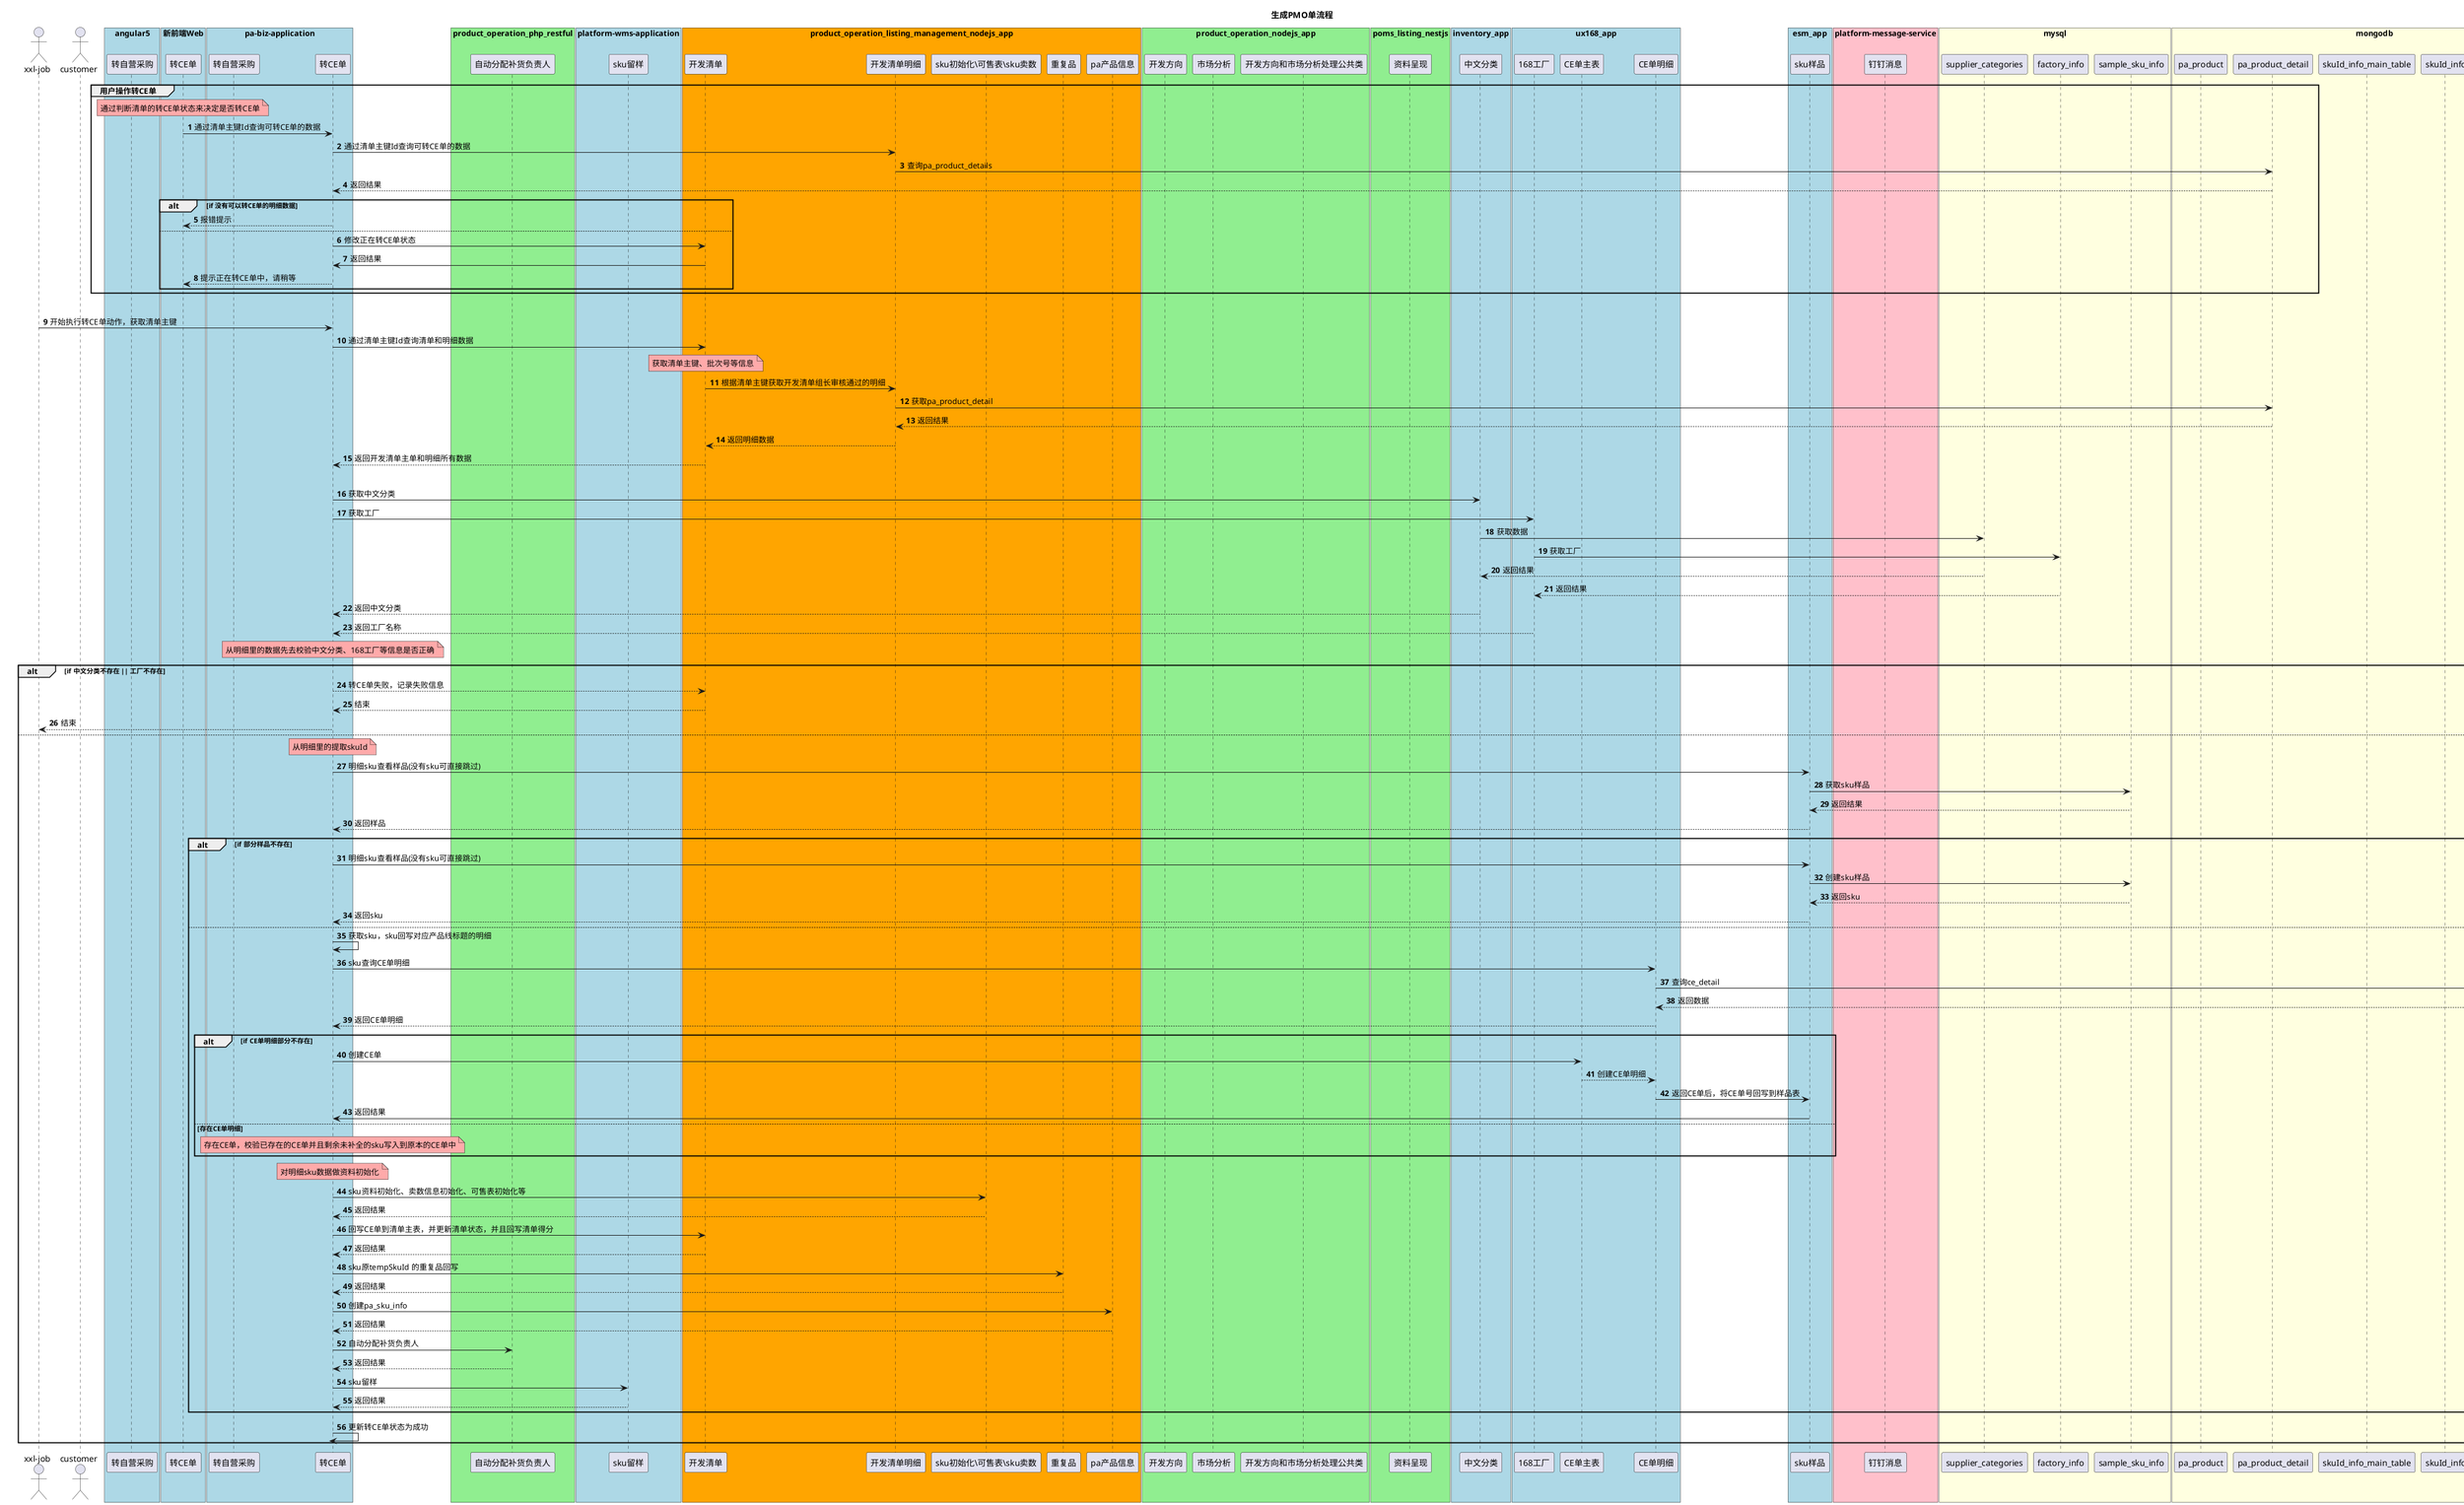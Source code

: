 @startuml
'语雀文档
'https://ux168.yuque.com/hgi29i/zv5uea/dvxvegcg1ea6vcub
title 生成PMO单流程
autonumber

actor "xxl-job" as job
actor "customer" as customer

box "angular5" #lightBlue
participant "转自营采购" as web1
end box

box "新前端Web" #lightBlue
participant "转CE单" as web2
end box

box "pa-biz-application" #lightBlue
participant "转自营采购" as java1
participant "转CE单" as java2
end box

box "product_operation_php_restful" #lightGreen
participant "自动分配补货负责人" as php1
end box

box "platform-wms-application" #lightBlue
participant "sku留样" as java3
end box


box "product_operation_listing_management_nodejs_app" #orange
participant "开发清单" as node1
participant "开发清单明细" as node2
participant "sku初始化\可售表\sku卖数" as node3
participant "重复品" as node4
participant "pa产品信息" as node5
end box

box "product_operation_nodejs_app" #lightGreen
participant "开发方向" as node6
participant "市场分析" as node7
participant "PMO单" as node7

participant "开发方向和市场分析处理公共类" as node9
end box

box "poms_listing_nestjs" #lightGreen
participant "资料呈现" as node8
end box

box "inventory_app" #lightBlue
participant "中文分类" as inventory
end box

box "ux168_app" #lightBlue
participant "168工厂" as ux168
participant "CE单主表" as ce_master
participant "CE单明细" as ce_detail
end box

box "esm_app" #lightBlue
participant "sku样品" as esm
end box

box "platform-message-service" #pink
participant "钉钉消息" as dingding
end box

box "mysql" #lightYellow
participant "supplier_categories" as sql1
participant "factory_info" as sql2
participant "sample_sku_info" as sql3

end box

box "mongodb" #lightYellow
participant "pa_product" as db1
participant "pa_product_detail" as db2

participant "skuId_info_main_table" as db3
participant "skuId_info" as db4

participant "ce_master" as db5
participant "ce_detail" as db6
end box


group 用户操作转CE单
note over web2#FFAAAA: 通过判断清单的转CE单状态来决定是否转CE单
web2 -> java2 : 通过清单主键Id查询可转CE单的数据
java2 -> node2 : 通过清单主键Id查询可转CE单的数据
node2 -> db2 : 查询pa_product_details
db2 --> java2 : 返回结果
alt if 没有可以转CE单的明细数据
java2 --> web2 : 报错提示
else
java2 -> node1 : 修改正在转CE单状态
node1 -> java2 : 返回结果
java2 --> web2 : 提示正在转CE单中，请稍等
end

end

group xxl-job 执行转CE单
job -> java2 : 开始执行转CE单动作，获取清单主键
java2 -> node1 : 通过清单主键Id查询清单和明细数据
note over node1#FFAAAA: 获取清单主键、批次号等信息
node1 -> node2 : 根据清单主键获取开发清单组长审核通过的明细
node2 -> db2 : 获取pa_product_detail
db2 --> node2 : 返回结果
node2 --> node1 : 返回明细数据
node1 --> java2 : 返回开发清单主单和明细所有数据
par
java2 -> inventory : 获取中文分类
java2 -> ux168 : 获取工厂

inventory -> sql1 : 获取数据
ux168 -> sql2 : 获取工厂
sql1 --> inventory : 返回结果
sql2 --> ux168 : 返回结果
inventory --> java2 : 返回中文分类
ux168 --> java2 : 返回工厂名称
note over java2#FFAAAA: 从明细里的数据先去校验中文分类、168工厂等信息是否正确

alt if 中文分类不存在 || 工厂不存在
java2 --> node1 : 转CE单失败，记录失败信息
node1 --> java2 : 结束
java2 --> job : 结束
else

note over java2#FFAAAA: 从明细里的提取skuId
java2 -> esm : 明细sku查看样品(没有sku可直接跳过)
esm -> sql3 : 获取sku样品
sql3 --> esm : 返回结果
esm --> java2 : 返回样品
alt if 部分样品不存在
java2 -> esm : 明细sku查看样品(没有sku可直接跳过)
esm -> sql3 : 创建sku样品
sql3 --> esm : 返回sku
esm --> java2 : 返回sku
else
java2 -> java2 : 获取sku，sku回写对应产品线标题的明细

java2 -> ce_detail : sku查询CE单明细
ce_detail -> db6 : 查询ce_detail
db6 --> ce_detail : 返回数据
ce_detail --> java2 : 返回CE单明细

alt if CE单明细部分不存在
java2 -> ce_master : 创建CE单
ce_master --> ce_detail : 创建CE单明细
ce_detail -> esm : 返回CE单后，将CE单号回写到样品表
esm -> java2 : 返回结果


else 存在CE单明细
note over java2#FFAAAA: 存在CE单，校验已存在的CE单并且剩余未补全的sku写入到原本的CE单中

end
note over java2#FFAAAA: 对明细sku数据做资料初始化
java2 -> node3 : sku资料初始化、卖数信息初始化、可售表初始化等
node3 --> java2 : 返回结果


java2 -> node1 : 回写CE单到清单主表，并更新清单状态，并且回写清单得分
node1 --> java2 : 返回结果

java2 -> node4 : sku原tempSkuId 的重复品回写
node4 --> java2 : 返回结果

java2 -> node5 : 创建pa_sku_info
node5 --> java2 : 返回结果

java2 -> php1 : 自动分配补货负责人
php1 --> java2 : 返回结果

java2 -> java3 : sku留样
java3 --> java2 : 返回结果


deactivate java2
end
java2 -> java2 : 更新转CE单状态为成功

deactivate java2


end
@enduml